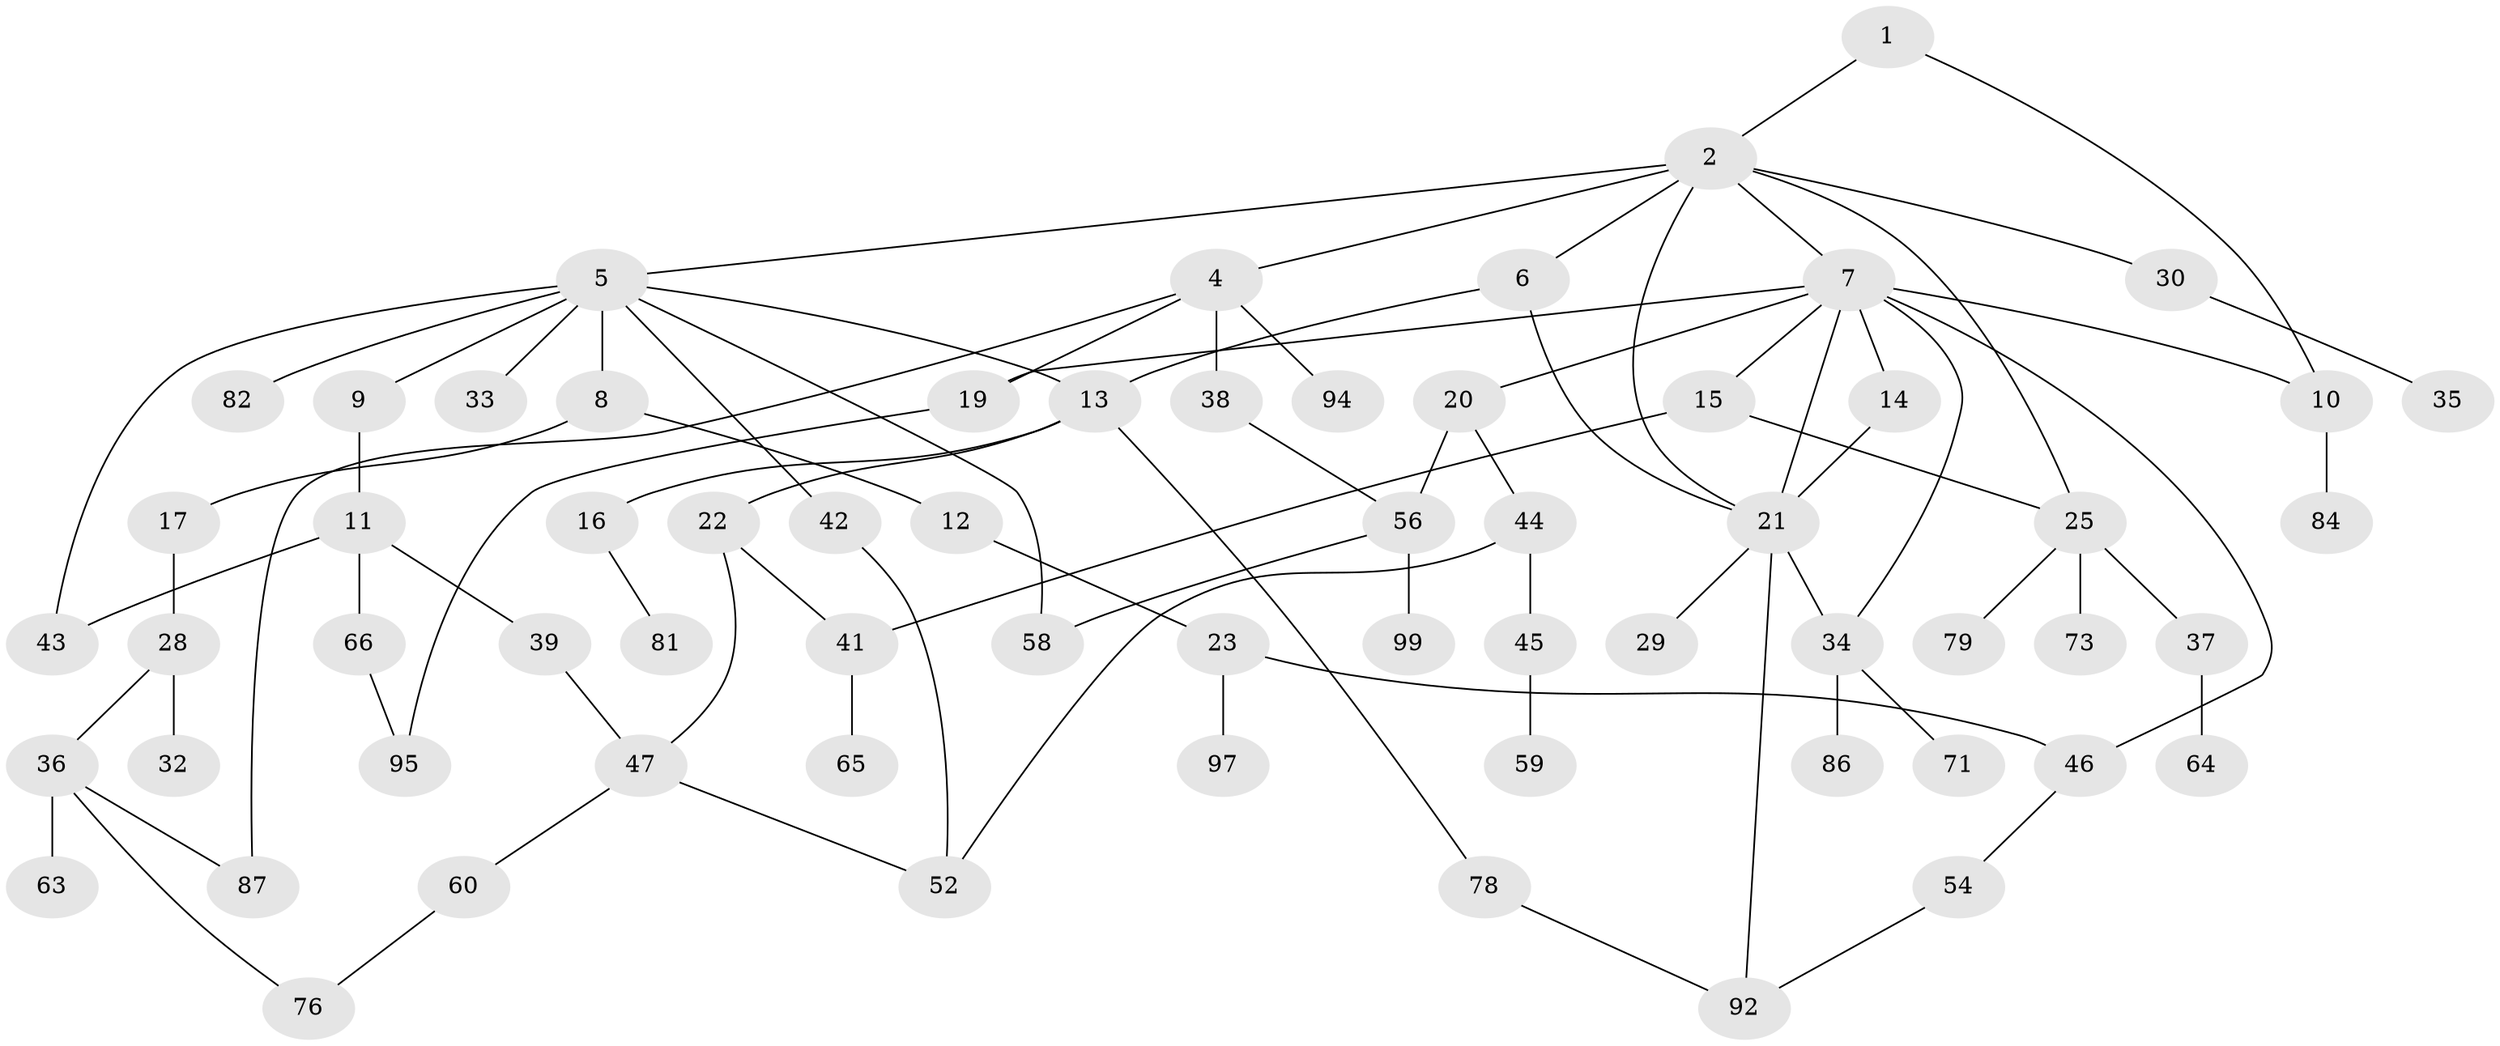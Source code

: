 // Generated by graph-tools (version 1.1) at 2025/23/03/03/25 07:23:35]
// undirected, 65 vertices, 85 edges
graph export_dot {
graph [start="1"]
  node [color=gray90,style=filled];
  1 [super="+69"];
  2 [super="+3"];
  4 [super="+51"];
  5 [super="+40"];
  6;
  7 [super="+18"];
  8;
  9;
  10 [super="+31"];
  11 [super="+90"];
  12;
  13 [super="+62"];
  14;
  15 [super="+24"];
  16;
  17;
  19 [super="+27"];
  20 [super="+26"];
  21 [super="+61"];
  22 [super="+49"];
  23 [super="+75"];
  25 [super="+77"];
  28;
  29 [super="+72"];
  30;
  32 [super="+48"];
  33;
  34 [super="+55"];
  35;
  36 [super="+85"];
  37 [super="+53"];
  38 [super="+80"];
  39;
  41 [super="+93"];
  42 [super="+57"];
  43 [super="+50"];
  44 [super="+96"];
  45;
  46;
  47 [super="+67"];
  52;
  54 [super="+89"];
  56 [super="+70"];
  58 [super="+68"];
  59 [super="+100"];
  60;
  63;
  64 [super="+88"];
  65;
  66 [super="+91"];
  71 [super="+98"];
  73 [super="+74"];
  76;
  78;
  79;
  81 [super="+83"];
  82;
  84;
  86;
  87;
  92;
  94;
  95;
  97;
  99;
  1 -- 2;
  1 -- 10;
  2 -- 4;
  2 -- 5;
  2 -- 7;
  2 -- 30;
  2 -- 6;
  2 -- 21;
  2 -- 25;
  4 -- 38;
  4 -- 87;
  4 -- 19;
  4 -- 94;
  5 -- 8;
  5 -- 9;
  5 -- 33;
  5 -- 42;
  5 -- 43;
  5 -- 82;
  5 -- 13;
  5 -- 58;
  6 -- 13;
  6 -- 21;
  7 -- 14;
  7 -- 15;
  7 -- 19;
  7 -- 21;
  7 -- 46;
  7 -- 34 [weight=2];
  7 -- 10;
  7 -- 20;
  8 -- 12;
  8 -- 17;
  9 -- 11;
  10 -- 84;
  11 -- 39;
  11 -- 66;
  11 -- 43 [weight=2];
  12 -- 23;
  13 -- 16;
  13 -- 22;
  13 -- 78;
  14 -- 21;
  15 -- 25;
  15 -- 41;
  16 -- 81;
  17 -- 28;
  19 -- 95;
  20 -- 56;
  20 -- 44;
  21 -- 29;
  21 -- 34 [weight=2];
  21 -- 92;
  22 -- 47;
  22 -- 41;
  23 -- 46;
  23 -- 97;
  25 -- 37;
  25 -- 73;
  25 -- 79;
  28 -- 32;
  28 -- 36;
  30 -- 35;
  34 -- 71;
  34 -- 86;
  36 -- 63;
  36 -- 87;
  36 -- 76;
  37 -- 64;
  38 -- 56;
  39 -- 47;
  41 -- 65;
  42 -- 52;
  44 -- 45;
  44 -- 52;
  45 -- 59 [weight=2];
  46 -- 54;
  47 -- 60;
  47 -- 52;
  54 -- 92;
  56 -- 58;
  56 -- 99;
  60 -- 76;
  66 -- 95;
  78 -- 92;
}
